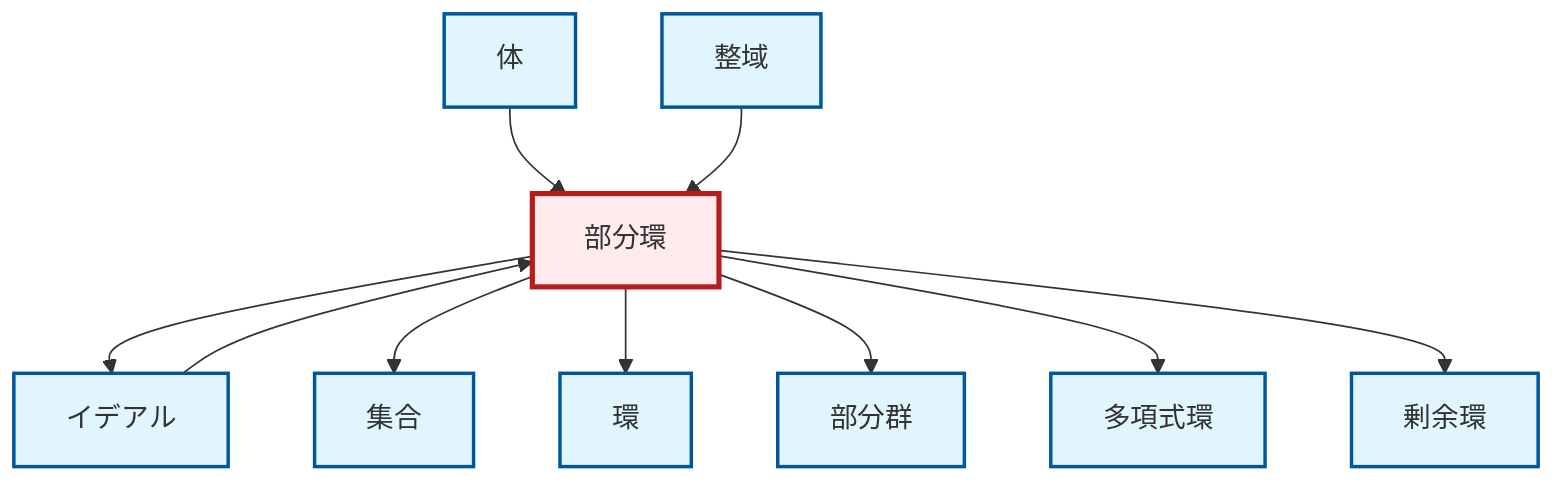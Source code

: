 graph TD
    classDef definition fill:#e1f5fe,stroke:#01579b,stroke-width:2px
    classDef theorem fill:#f3e5f5,stroke:#4a148c,stroke-width:2px
    classDef axiom fill:#fff3e0,stroke:#e65100,stroke-width:2px
    classDef example fill:#e8f5e9,stroke:#1b5e20,stroke-width:2px
    classDef current fill:#ffebee,stroke:#b71c1c,stroke-width:3px
    def-integral-domain["整域"]:::definition
    def-set["集合"]:::definition
    def-ring["環"]:::definition
    def-subgroup["部分群"]:::definition
    def-quotient-ring["剰余環"]:::definition
    def-subring["部分環"]:::definition
    def-ideal["イデアル"]:::definition
    def-field["体"]:::definition
    def-polynomial-ring["多項式環"]:::definition
    def-ideal --> def-subring
    def-subring --> def-ideal
    def-subring --> def-set
    def-subring --> def-ring
    def-subring --> def-subgroup
    def-field --> def-subring
    def-subring --> def-polynomial-ring
    def-integral-domain --> def-subring
    def-subring --> def-quotient-ring
    class def-subring current